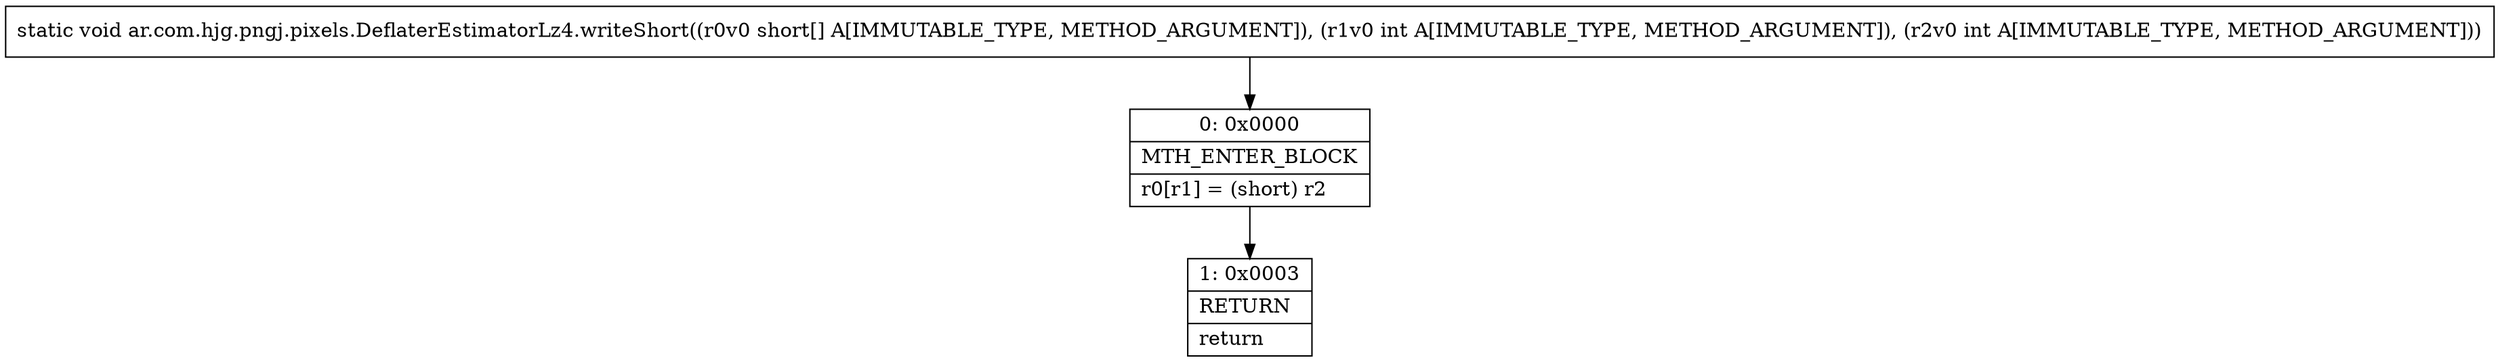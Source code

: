digraph "CFG forar.com.hjg.pngj.pixels.DeflaterEstimatorLz4.writeShort([SII)V" {
Node_0 [shape=record,label="{0\:\ 0x0000|MTH_ENTER_BLOCK\l|r0[r1] = (short) r2\l}"];
Node_1 [shape=record,label="{1\:\ 0x0003|RETURN\l|return\l}"];
MethodNode[shape=record,label="{static void ar.com.hjg.pngj.pixels.DeflaterEstimatorLz4.writeShort((r0v0 short[] A[IMMUTABLE_TYPE, METHOD_ARGUMENT]), (r1v0 int A[IMMUTABLE_TYPE, METHOD_ARGUMENT]), (r2v0 int A[IMMUTABLE_TYPE, METHOD_ARGUMENT])) }"];
MethodNode -> Node_0;
Node_0 -> Node_1;
}

